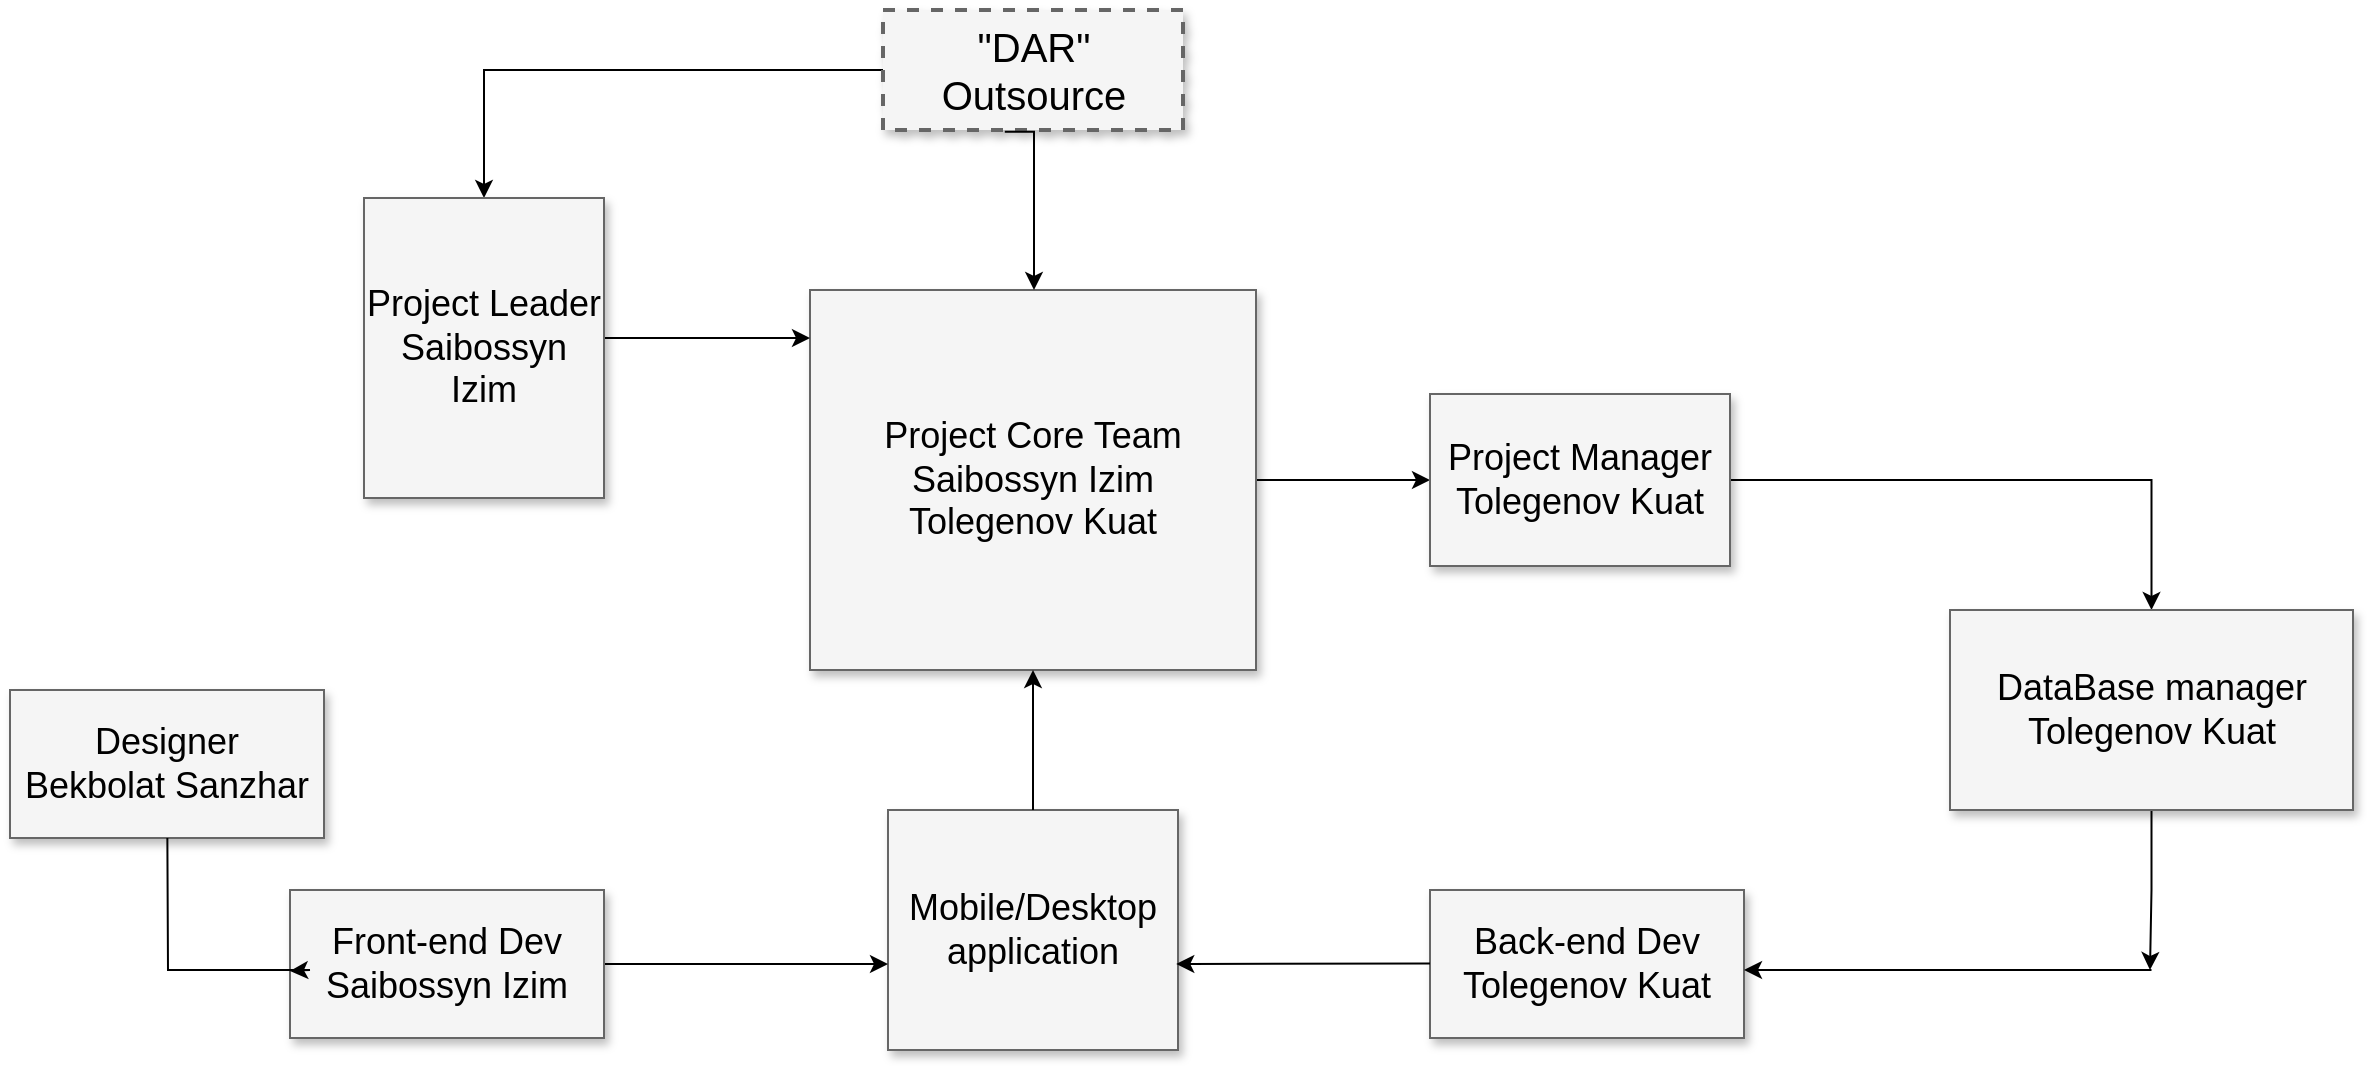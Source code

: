 <mxfile version="22.0.3" type="github">
  <diagram name="Page-1" id="90a13364-a465-7bf4-72fc-28e22215d7a0">
    <mxGraphModel dx="956" dy="500" grid="1" gridSize="10" guides="1" tooltips="1" connect="1" arrows="1" fold="1" page="1" pageScale="1.5" pageWidth="1169" pageHeight="826" background="none" math="0" shadow="0">
      <root>
        <mxCell id="0" style=";html=1;" />
        <mxCell id="1" style=";html=1;" parent="0" />
        <mxCell id="pfjkunFXqHvG4dDpBAbw-18" value="" style="edgeStyle=orthogonalEdgeStyle;rounded=0;orthogonalLoop=1;jettySize=auto;html=1;" edge="1" parent="1" source="3a17f1ce550125da-1" target="3a17f1ce550125da-8">
          <mxGeometry relative="1" as="geometry">
            <mxPoint x="660.0" y="380.0" as="targetPoint" />
          </mxGeometry>
        </mxCell>
        <mxCell id="3a17f1ce550125da-1" value="&quot;DAR&quot; Outsource" style="whiteSpace=wrap;html=1;shadow=1;fontSize=20;fillColor=#f5f5f5;strokeColor=#666666;strokeWidth=2;dashed=1;" parent="1" vertex="1">
          <mxGeometry x="856.5" y="350" width="150" height="60" as="geometry" />
        </mxCell>
        <mxCell id="3a17f1ce550125da-14" style="edgeStyle=elbowEdgeStyle;rounded=0;html=1;startArrow=none;startFill=0;jettySize=auto;orthogonalLoop=1;fontSize=18;elbow=vertical;" parent="1" source="3a17f1ce550125da-2" target="3a17f1ce550125da-5" edge="1">
          <mxGeometry relative="1" as="geometry" />
        </mxCell>
        <mxCell id="3a17f1ce550125da-2" value="Project Core Team&lt;br&gt;Saibossyn Izim&lt;br&gt;Tolegenov Kuat" style="whiteSpace=wrap;html=1;shadow=1;fontSize=18;fillColor=#f5f5f5;strokeColor=#666666;" parent="1" vertex="1">
          <mxGeometry x="820" y="490" width="223" height="190" as="geometry" />
        </mxCell>
        <mxCell id="pfjkunFXqHvG4dDpBAbw-22" value="" style="edgeStyle=orthogonalEdgeStyle;rounded=0;orthogonalLoop=1;jettySize=auto;html=1;" edge="1" parent="1" source="3a17f1ce550125da-5" target="3a17f1ce550125da-9">
          <mxGeometry relative="1" as="geometry" />
        </mxCell>
        <mxCell id="3a17f1ce550125da-5" value="Project Manager&lt;br&gt;Tolegenov Kuat" style="whiteSpace=wrap;html=1;shadow=1;fontSize=18;fillColor=#f5f5f5;strokeColor=#666666;" parent="1" vertex="1">
          <mxGeometry x="1130" y="542" width="150" height="86" as="geometry" />
        </mxCell>
        <mxCell id="3a17f1ce550125da-20" style="edgeStyle=elbowEdgeStyle;rounded=0;html=1;startArrow=none;startFill=0;jettySize=auto;orthogonalLoop=1;fontSize=18;elbow=vertical;" parent="1" source="3a17f1ce550125da-8" target="3a17f1ce550125da-2" edge="1">
          <mxGeometry relative="1" as="geometry">
            <Array as="points">
              <mxPoint x="757" y="514" />
            </Array>
          </mxGeometry>
        </mxCell>
        <mxCell id="3a17f1ce550125da-8" value="Project Leader&lt;br&gt;Saibossyn Izim" style="whiteSpace=wrap;html=1;shadow=1;fontSize=18;fillColor=#f5f5f5;strokeColor=#666666;" parent="1" vertex="1">
          <mxGeometry x="597" y="444" width="120" height="150" as="geometry" />
        </mxCell>
        <mxCell id="pfjkunFXqHvG4dDpBAbw-27" value="" style="edgeStyle=orthogonalEdgeStyle;rounded=0;orthogonalLoop=1;jettySize=auto;html=1;" edge="1" parent="1" source="3a17f1ce550125da-9">
          <mxGeometry relative="1" as="geometry">
            <mxPoint x="1490" y="830" as="targetPoint" />
          </mxGeometry>
        </mxCell>
        <mxCell id="3a17f1ce550125da-9" value="DataBase manager&lt;br&gt;Tolegenov Kuat" style="whiteSpace=wrap;html=1;shadow=1;fontSize=18;fillColor=#f5f5f5;strokeColor=#666666;" parent="1" vertex="1">
          <mxGeometry x="1390" y="650" width="201.5" height="100" as="geometry" />
        </mxCell>
        <mxCell id="3a17f1ce550125da-10" value="Mobile/Desktop&lt;br&gt;application" style="whiteSpace=wrap;html=1;shadow=1;fontSize=18;fillColor=#f5f5f5;strokeColor=#666666;" parent="1" vertex="1">
          <mxGeometry x="859" y="750" width="145" height="120" as="geometry" />
        </mxCell>
        <mxCell id="3a17f1ce550125da-18" style="edgeStyle=elbowEdgeStyle;rounded=0;html=1;startArrow=none;startFill=0;jettySize=auto;orthogonalLoop=1;fontSize=18;elbow=vertical;" parent="1" source="3a17f1ce550125da-11" target="3a17f1ce550125da-10" edge="1">
          <mxGeometry relative="1" as="geometry" />
        </mxCell>
        <mxCell id="3a17f1ce550125da-11" value="Front-end Dev&lt;br&gt;Saibossyn Izim" style="whiteSpace=wrap;html=1;shadow=1;fontSize=18;fillColor=#f5f5f5;strokeColor=#666666;" parent="1" vertex="1">
          <mxGeometry x="560" y="790" width="157" height="74" as="geometry" />
        </mxCell>
        <mxCell id="3a17f1ce550125da-22" style="edgeStyle=elbowEdgeStyle;rounded=0;html=1;startArrow=none;startFill=0;jettySize=auto;orthogonalLoop=1;fontSize=18;" parent="1" source="3a17f1ce550125da-10" target="3a17f1ce550125da-2" edge="1">
          <mxGeometry relative="1" as="geometry">
            <mxPoint x="937" y="784" as="sourcePoint" />
            <mxPoint x="937" y="744" as="targetPoint" />
            <Array as="points">
              <mxPoint x="927" y="754" />
              <mxPoint x="907" y="754" />
            </Array>
          </mxGeometry>
        </mxCell>
        <mxCell id="pfjkunFXqHvG4dDpBAbw-2" style="edgeStyle=elbowEdgeStyle;rounded=0;html=1;startArrow=none;startFill=0;jettySize=auto;orthogonalLoop=1;fontSize=18;elbow=horizontal;exitX=0.406;exitY=1.014;exitDx=0;exitDy=0;exitPerimeter=0;" edge="1" parent="1" source="3a17f1ce550125da-1" target="3a17f1ce550125da-2">
          <mxGeometry relative="1" as="geometry">
            <Array as="points">
              <mxPoint x="932" y="450" />
              <mxPoint x="920" y="470" />
              <mxPoint x="899" y="444" />
            </Array>
            <mxPoint x="859" y="444" as="sourcePoint" />
            <mxPoint x="962" y="444" as="targetPoint" />
          </mxGeometry>
        </mxCell>
        <mxCell id="pfjkunFXqHvG4dDpBAbw-3" value="Designer&lt;br&gt;Bekbolat Sanzhar" style="whiteSpace=wrap;html=1;shadow=1;fontSize=18;fillColor=#f5f5f5;strokeColor=#666666;" vertex="1" parent="1">
          <mxGeometry x="420" y="690" width="157" height="74" as="geometry" />
        </mxCell>
        <mxCell id="pfjkunFXqHvG4dDpBAbw-4" value="Back-end Dev&lt;br&gt;Tolegenov Kuat" style="whiteSpace=wrap;html=1;shadow=1;fontSize=18;fillColor=#f5f5f5;strokeColor=#666666;" vertex="1" parent="1">
          <mxGeometry x="1130" y="790" width="157" height="74" as="geometry" />
        </mxCell>
        <mxCell id="pfjkunFXqHvG4dDpBAbw-10" style="edgeStyle=elbowEdgeStyle;rounded=0;html=1;startArrow=none;startFill=0;jettySize=auto;orthogonalLoop=1;fontSize=18;elbow=vertical;entryX=0.994;entryY=0.537;entryDx=0;entryDy=0;entryPerimeter=0;" edge="1" parent="1">
          <mxGeometry relative="1" as="geometry">
            <mxPoint x="1130" y="826.759" as="sourcePoint" />
            <mxPoint x="1003.13" y="826.77" as="targetPoint" />
          </mxGeometry>
        </mxCell>
        <mxCell id="pfjkunFXqHvG4dDpBAbw-11" value="" style="endArrow=classic;html=1;rounded=0;" edge="1" parent="1" source="pfjkunFXqHvG4dDpBAbw-3" target="3a17f1ce550125da-11">
          <mxGeometry width="50" height="50" relative="1" as="geometry">
            <mxPoint x="810" y="700" as="sourcePoint" />
            <mxPoint x="860" y="650" as="targetPoint" />
            <Array as="points">
              <mxPoint x="499" y="830" />
              <mxPoint x="570" y="830" />
            </Array>
          </mxGeometry>
        </mxCell>
        <mxCell id="pfjkunFXqHvG4dDpBAbw-29" value="" style="edgeStyle=orthogonalEdgeStyle;rounded=0;orthogonalLoop=1;jettySize=auto;html=1;" edge="1" parent="1" target="pfjkunFXqHvG4dDpBAbw-4">
          <mxGeometry relative="1" as="geometry">
            <mxPoint x="1490.75" y="830" as="sourcePoint" />
            <mxPoint x="1310" y="830" as="targetPoint" />
            <Array as="points">
              <mxPoint x="1340" y="830" />
              <mxPoint x="1340" y="830" />
            </Array>
          </mxGeometry>
        </mxCell>
      </root>
    </mxGraphModel>
  </diagram>
</mxfile>
